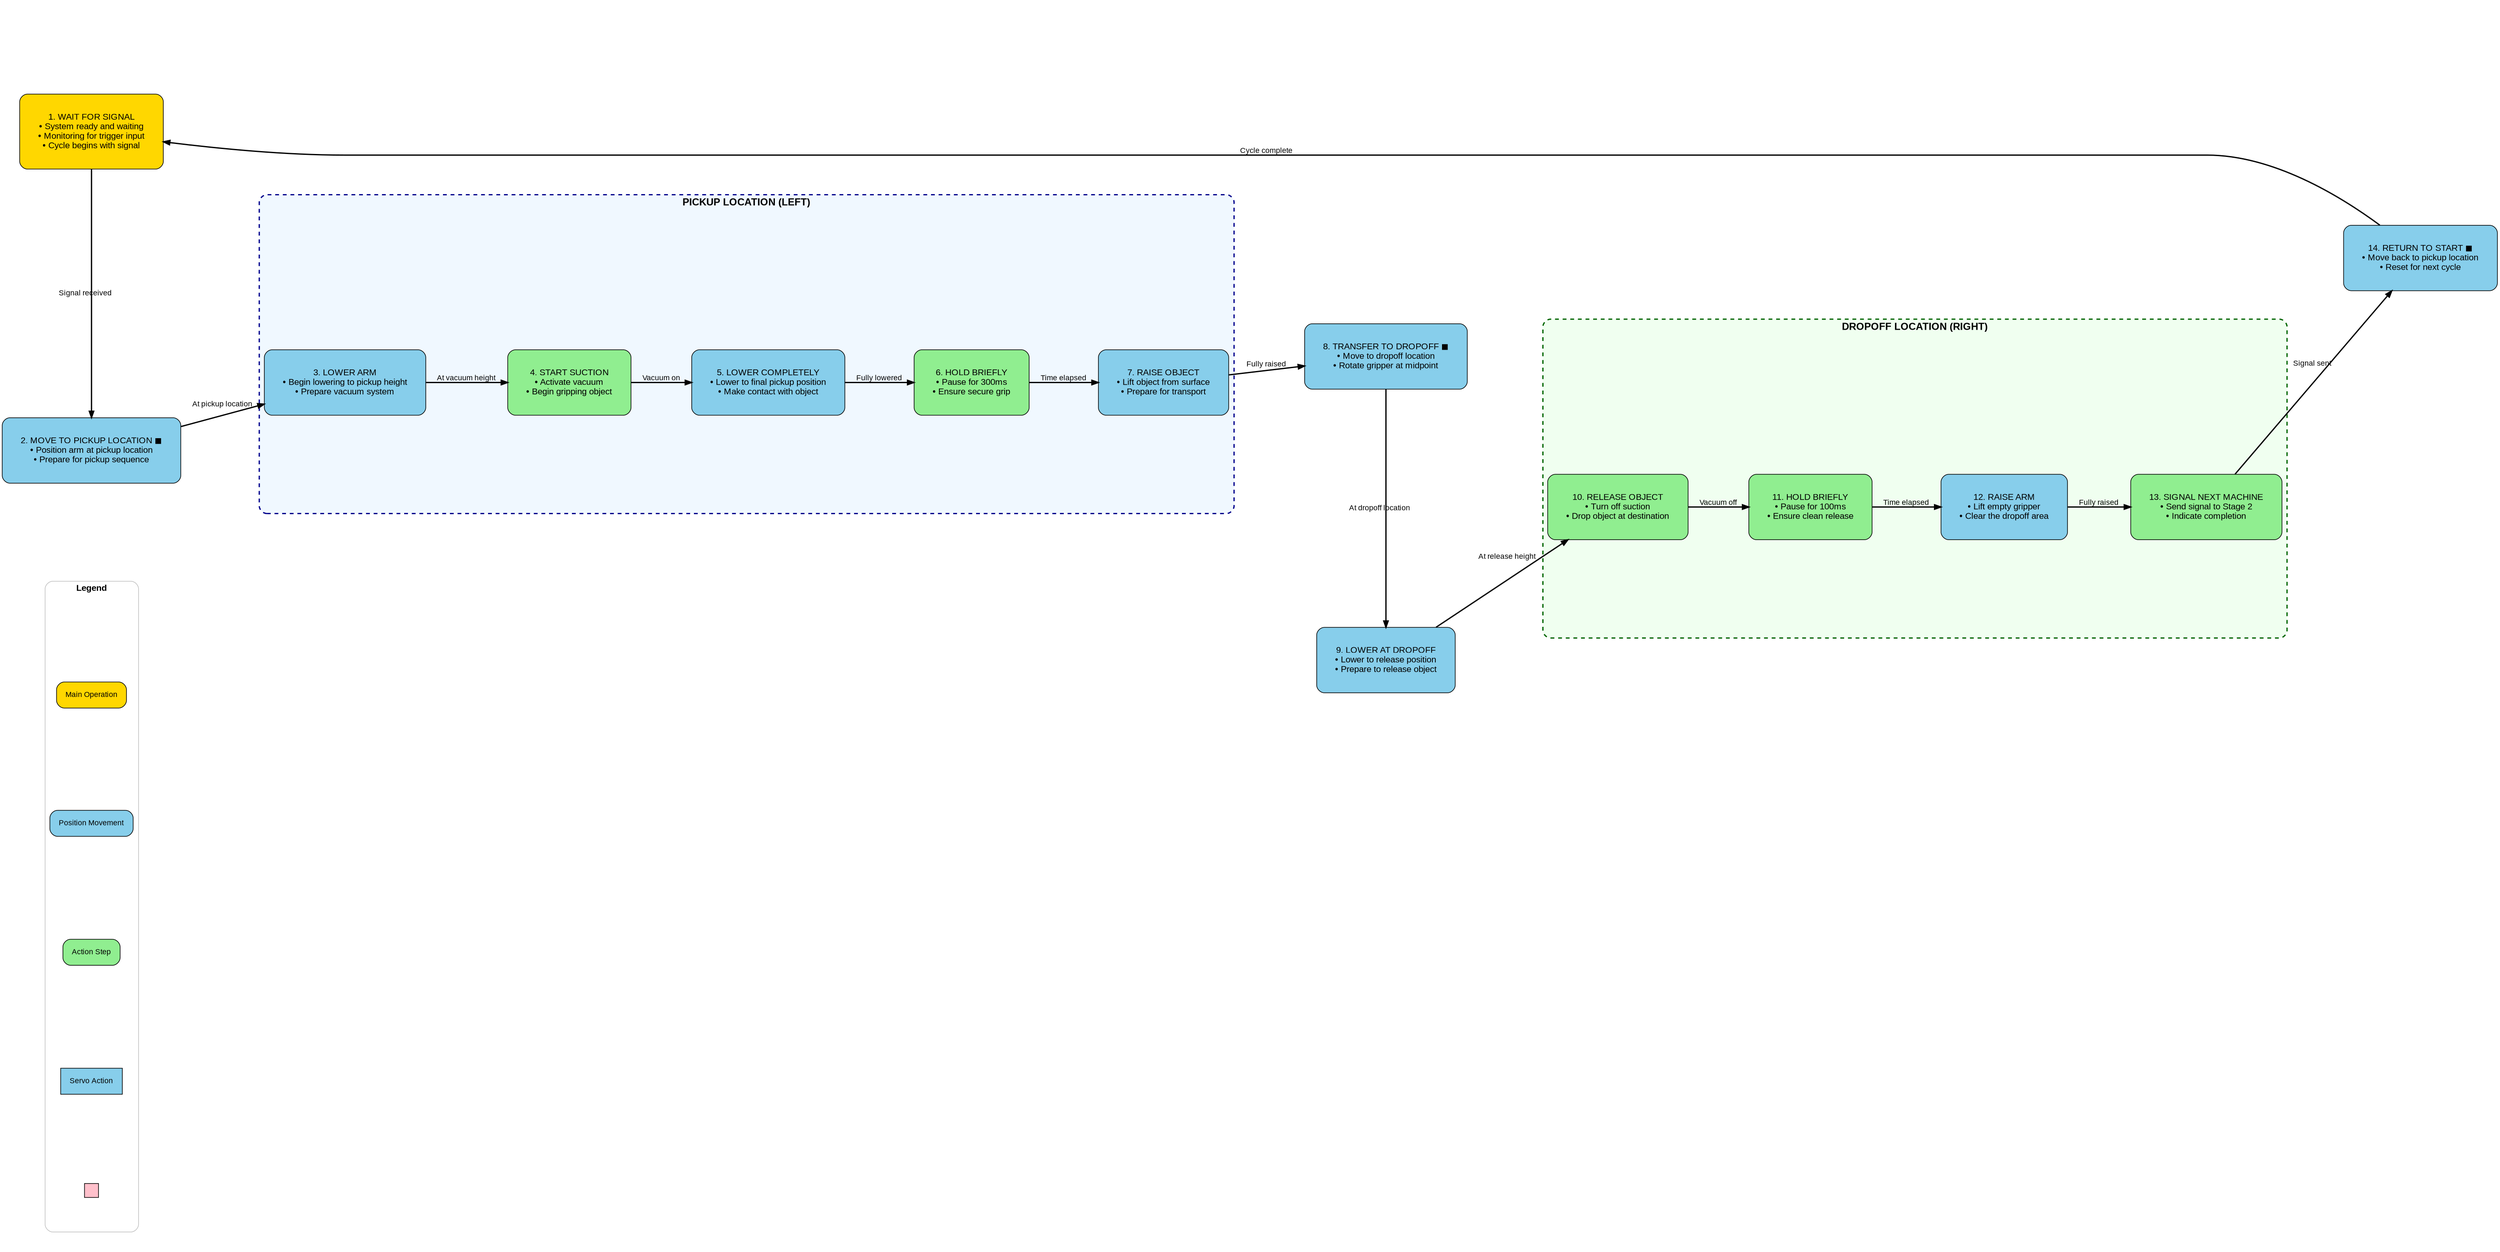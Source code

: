 digraph G {
    // Graph settings
    rankdir=LR;  // Left to Right direction
    size="40,20";  // Much larger dimensions
    dpi=400;  // Higher DPI
    ratio=fill;
    node [shape=box, style="rounded,filled", fontname="Arial", fontsize=14, margin=0.4]; // Larger font and margin
    edge [fontname="Arial", fontsize=12, penwidth=2.0]; // Thicker edges, larger font
    splines=true;
    
    // Legend
    subgraph cluster_legend {
        label = "Legend";
        fontsize=14;
        fontname="Arial Bold";
        style="rounded";
        color=gray;
        node [margin=0.2, fontsize=12];
        
        main [label="Main Operation", fillcolor="gold1", penwidth=1];
        position [label="Position Movement", fillcolor="skyblue", penwidth=1];
        action [label="Action Step", fillcolor="lightgreen", penwidth=1];
        servo [label="Servo Action", shape="box", style="filled", fillcolor="skyblue", penwidth=1];
        servo_icon [label="", shape="square", style="filled", fillcolor="pink", width=0.3, height=0.3, fixedsize=true];
    }
    
    // Start node (outside of locations)
    start [label="1. WAIT FOR SIGNAL\n• System ready and waiting\n• Monitoring for trigger input\n• Cycle begins with signal", fillcolor="gold1"];

    // Define nodes first (outside of clusters)
    move_to_pickup [label="2. MOVE TO PICKUP LOCATION ◼\n• Position arm at pickup location\n• Prepare for pickup sequence", fillcolor="skyblue"];
    
    lower_for_pickup [label="3. LOWER ARM\n• Begin lowering to pickup height\n• Prepare vacuum system", fillcolor="skyblue"];
    
    activate_vacuum [label="4. START SUCTION\n• Activate vacuum\n• Begin gripping object", fillcolor="lightgreen"];
    
    continue_lower [label="5. LOWER COMPLETELY\n• Lower to final pickup position\n• Make contact with object", fillcolor="skyblue"];
    
    wait_pickup [label="6. HOLD BRIEFLY\n• Pause for 300ms\n• Ensure secure grip", fillcolor="lightgreen"];
    
    raise_with_object [label="7. RAISE OBJECT\n• Lift object from surface\n• Prepare for transport", fillcolor="skyblue"];
    
    move_to_dropoff [label="8. TRANSFER TO DROPOFF ◼\n• Move to dropoff location\n• Rotate gripper at midpoint", fillcolor="skyblue"];
    
    lower_for_dropoff [label="9. LOWER AT DROPOFF\n• Lower to release position\n• Prepare to release object", fillcolor="skyblue"];
    
    release_object [label="10. RELEASE OBJECT\n• Turn off suction\n• Drop object at destination", fillcolor="lightgreen"];
    
    wait_after_release [label="11. HOLD BRIEFLY\n• Pause for 100ms\n• Ensure clean release", fillcolor="lightgreen"];
    
    raise_after_dropoff [label="12. RAISE ARM\n• Lift empty gripper\n• Clear the dropoff area", fillcolor="skyblue"];
    
    signal_stage2 [label="13. SIGNAL NEXT MACHINE\n• Send signal to Stage 2\n• Indicate completion", fillcolor="lightgreen"];
    
    return_to_pickup [label="14. RETURN TO START ◼\n• Move back to pickup location\n• Reset for next cycle", fillcolor="skyblue"];

    // Pickup Location Cluster (Left Side)
    subgraph cluster_pickup {
        label = "PICKUP LOCATION (LEFT)";
        fontsize=16;
        fontname="Arial Bold";
        style="rounded,dashed";
        color="darkblue";
        bgcolor="aliceblue";
        penwidth=2.0;
        
        // Just include the nodes in this cluster for visual grouping
        lower_for_pickup;
        activate_vacuum;
        continue_lower;
        wait_pickup;
        raise_with_object;
    }
    
    // Dropoff Location Cluster (Right Side)
    subgraph cluster_dropoff {
        label = "DROPOFF LOCATION (RIGHT)";
        fontsize=16;
        fontname="Arial Bold";
        style="rounded,dashed";
        color="darkgreen";
        bgcolor="honeydew";
        penwidth=2.0;
        
        // Just include the nodes in this cluster for visual grouping
        release_object;
        wait_after_release;
        raise_after_dropoff;
        signal_stage2;
    }
    
    // Explicitly set ranks to enforce left-to-right positioning
    { rank=same; start; }
    { rank=min; start; move_to_pickup; }
    { rank=same; move_to_dropoff; lower_for_dropoff; }
    { rank=same; return_to_pickup; }
    
    // Edge connections with larger font labels
    start -> move_to_pickup [label="Signal received", fontsize=12];
    move_to_pickup -> lower_for_pickup [label="At pickup location", fontsize=12];
    lower_for_pickup -> activate_vacuum [label="At vacuum height", fontsize=12];
    activate_vacuum -> continue_lower [label="Vacuum on", fontsize=12];
    continue_lower -> wait_pickup [label="Fully lowered", fontsize=12];
    wait_pickup -> raise_with_object [label="Time elapsed", fontsize=12];
    raise_with_object -> move_to_dropoff [label="Fully raised", fontsize=12];
    move_to_dropoff -> lower_for_dropoff [label="At dropoff location", fontsize=12];
    lower_for_dropoff -> release_object [label="At release height", fontsize=12];
    release_object -> wait_after_release [label="Vacuum off", fontsize=12];
    wait_after_release -> raise_after_dropoff [label="Time elapsed", fontsize=12];
    raise_after_dropoff -> signal_stage2 [label="Fully raised", fontsize=12];
    signal_stage2 -> return_to_pickup [label="Signal sent", fontsize=12];
    return_to_pickup -> start [label="Cycle complete", fontsize=12];
} 